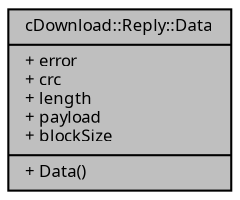 digraph "cDownload::Reply::Data"
{
  edge [fontname="Sans",fontsize="8",labelfontname="Sans",labelfontsize="8"];
  node [fontname="Sans",fontsize="8",shape=record];
  Node1 [label="{cDownload::Reply::Data\n|+ error\l+ crc\l+ length\l+ payload\l+ blockSize\l|+ Data()\l}",height=0.2,width=0.4,color="black", fillcolor="grey75", style="filled", fontcolor="black"];
}

